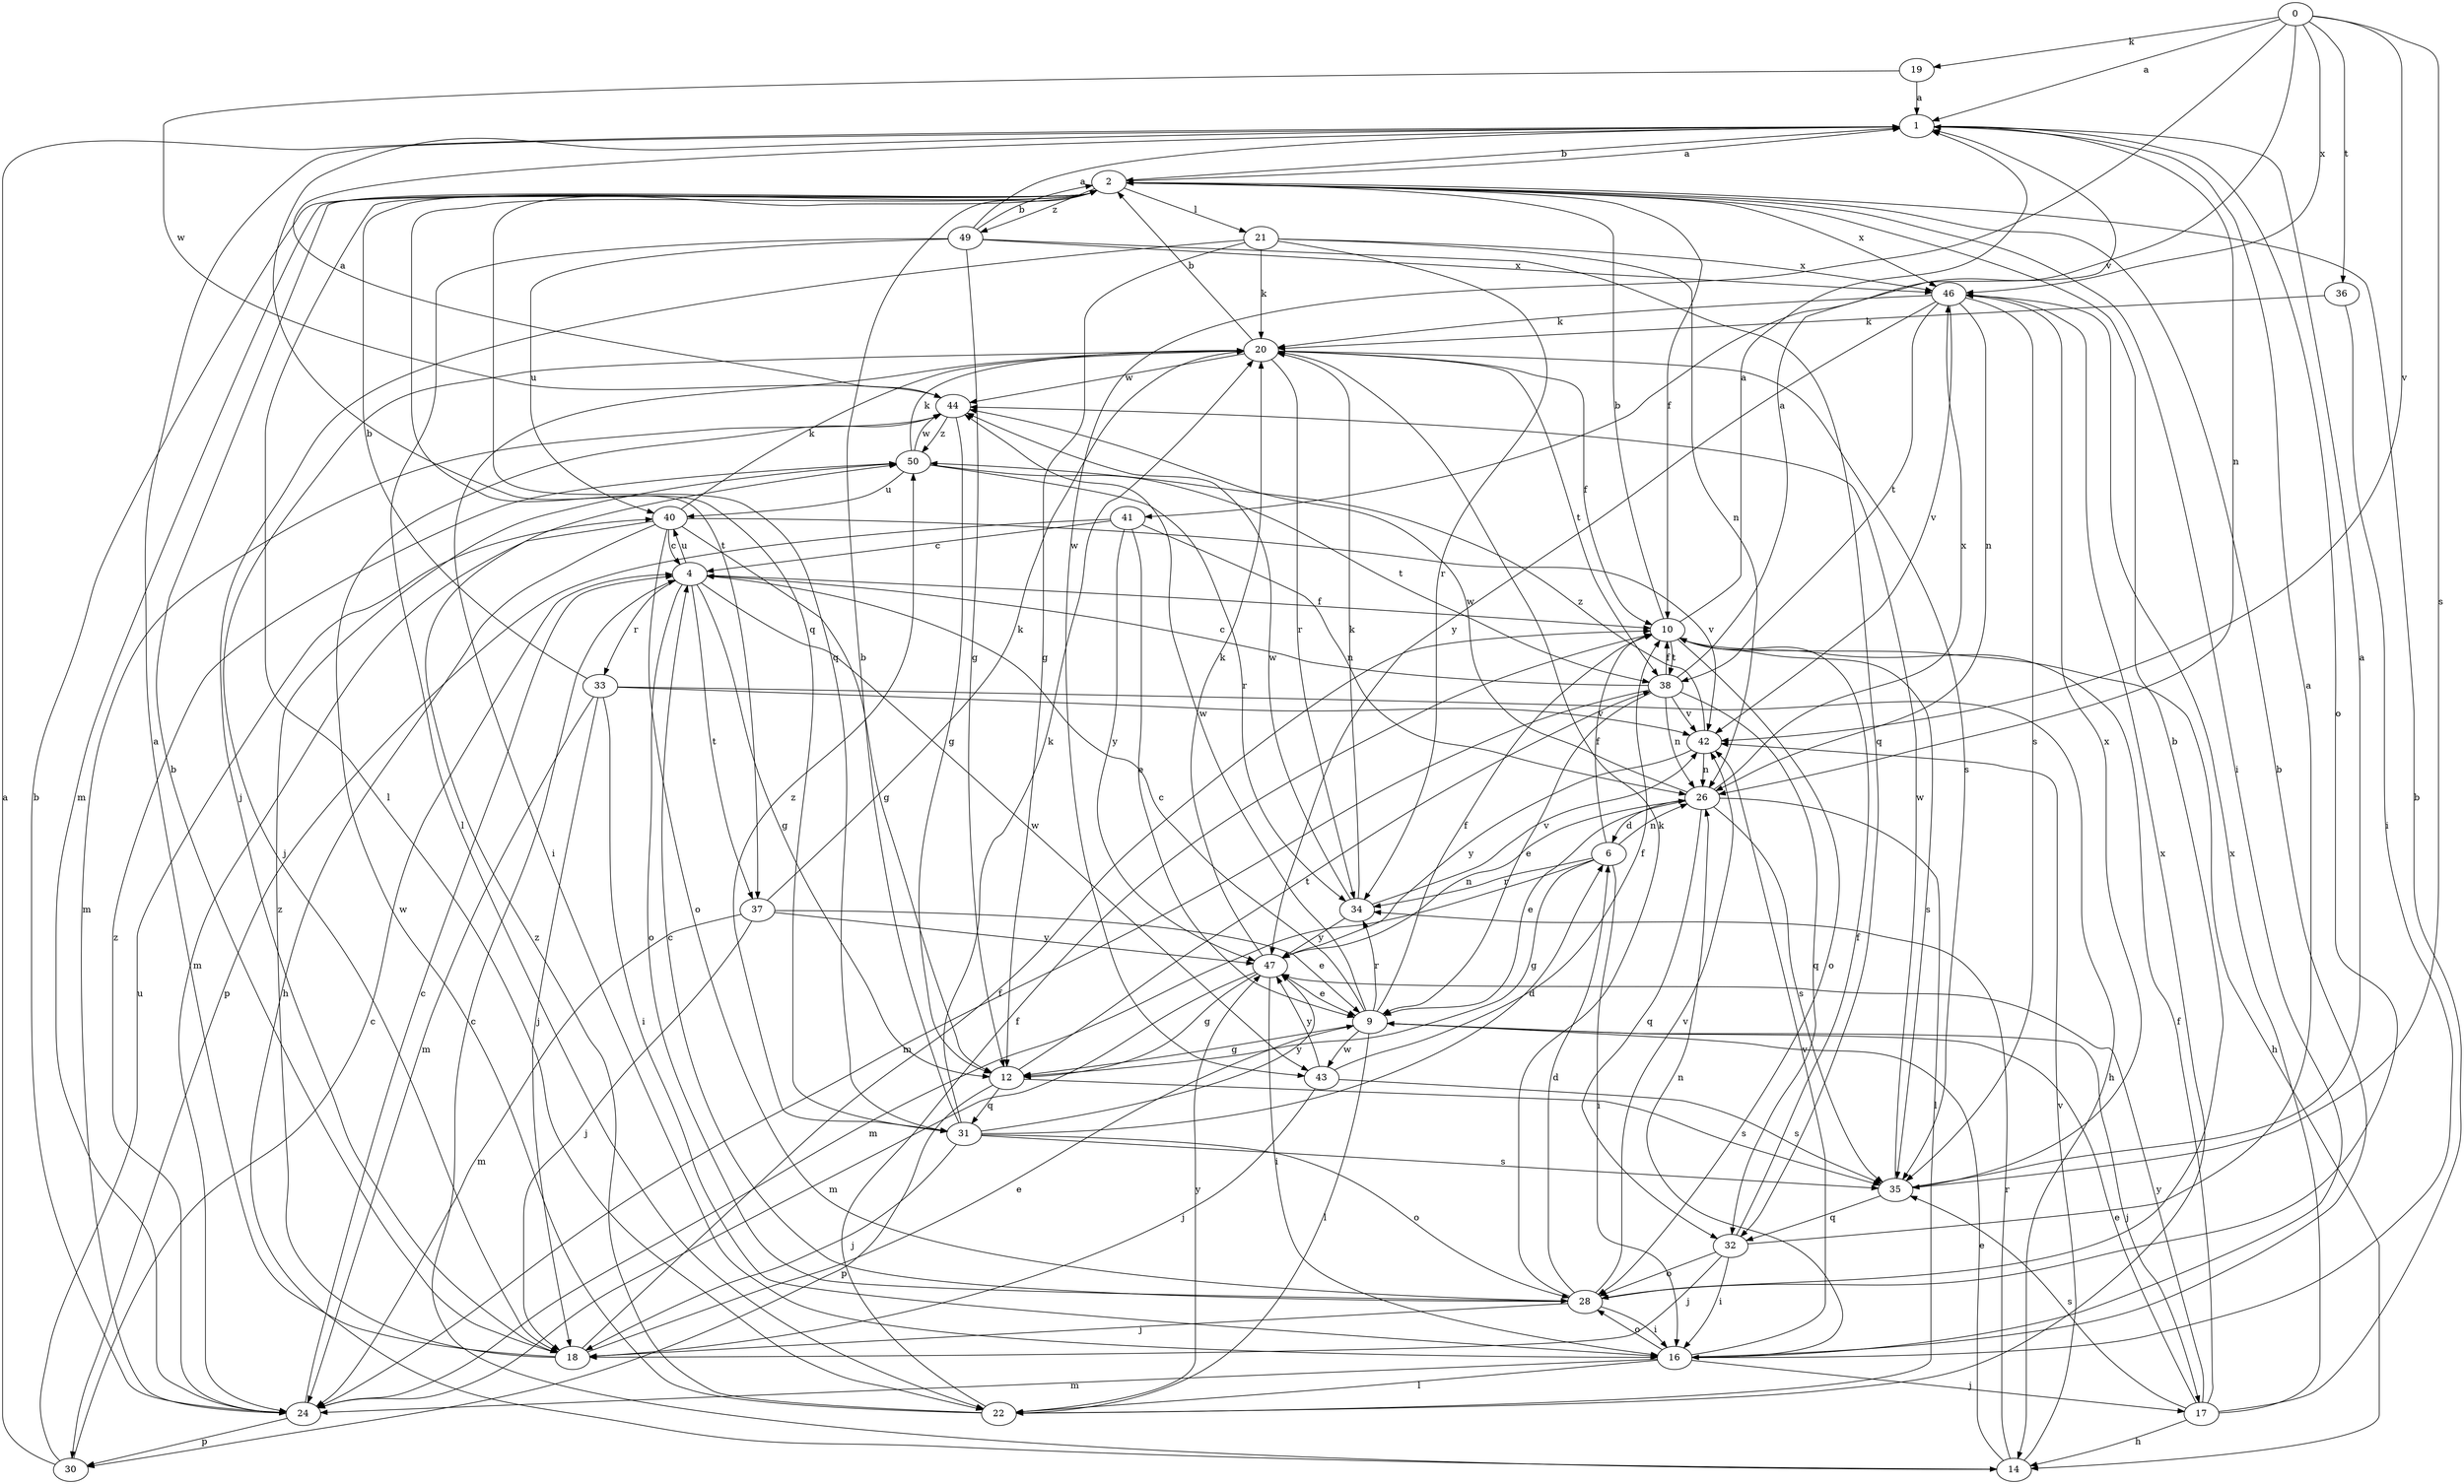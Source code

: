 strict digraph  {
0;
1;
2;
4;
6;
9;
10;
12;
14;
16;
17;
18;
19;
20;
21;
22;
24;
26;
28;
30;
31;
32;
33;
34;
35;
36;
37;
38;
40;
41;
42;
43;
44;
46;
47;
49;
50;
0 -> 1  [label=a];
0 -> 19  [label=k];
0 -> 35  [label=s];
0 -> 36  [label=t];
0 -> 41  [label=v];
0 -> 42  [label=v];
0 -> 43  [label=w];
0 -> 46  [label=x];
1 -> 2  [label=b];
1 -> 26  [label=n];
1 -> 28  [label=o];
1 -> 31  [label=q];
2 -> 1  [label=a];
2 -> 10  [label=f];
2 -> 16  [label=i];
2 -> 21  [label=l];
2 -> 22  [label=l];
2 -> 24  [label=m];
2 -> 31  [label=q];
2 -> 37  [label=t];
2 -> 46  [label=x];
2 -> 49  [label=z];
4 -> 10  [label=f];
4 -> 12  [label=g];
4 -> 28  [label=o];
4 -> 33  [label=r];
4 -> 37  [label=t];
4 -> 40  [label=u];
4 -> 43  [label=w];
6 -> 10  [label=f];
6 -> 12  [label=g];
6 -> 16  [label=i];
6 -> 24  [label=m];
6 -> 26  [label=n];
6 -> 34  [label=r];
9 -> 4  [label=c];
9 -> 10  [label=f];
9 -> 12  [label=g];
9 -> 17  [label=j];
9 -> 22  [label=l];
9 -> 34  [label=r];
9 -> 43  [label=w];
9 -> 44  [label=w];
10 -> 1  [label=a];
10 -> 2  [label=b];
10 -> 14  [label=h];
10 -> 28  [label=o];
10 -> 35  [label=s];
10 -> 38  [label=t];
12 -> 30  [label=p];
12 -> 31  [label=q];
12 -> 35  [label=s];
12 -> 38  [label=t];
14 -> 4  [label=c];
14 -> 9  [label=e];
14 -> 34  [label=r];
14 -> 42  [label=v];
16 -> 2  [label=b];
16 -> 17  [label=j];
16 -> 22  [label=l];
16 -> 24  [label=m];
16 -> 26  [label=n];
16 -> 28  [label=o];
16 -> 42  [label=v];
17 -> 2  [label=b];
17 -> 9  [label=e];
17 -> 10  [label=f];
17 -> 14  [label=h];
17 -> 35  [label=s];
17 -> 46  [label=x];
17 -> 47  [label=y];
18 -> 1  [label=a];
18 -> 2  [label=b];
18 -> 9  [label=e];
18 -> 10  [label=f];
18 -> 50  [label=z];
19 -> 1  [label=a];
19 -> 44  [label=w];
20 -> 2  [label=b];
20 -> 10  [label=f];
20 -> 16  [label=i];
20 -> 18  [label=j];
20 -> 34  [label=r];
20 -> 35  [label=s];
20 -> 38  [label=t];
20 -> 44  [label=w];
21 -> 12  [label=g];
21 -> 18  [label=j];
21 -> 20  [label=k];
21 -> 26  [label=n];
21 -> 34  [label=r];
21 -> 46  [label=x];
22 -> 10  [label=f];
22 -> 44  [label=w];
22 -> 46  [label=x];
22 -> 47  [label=y];
22 -> 50  [label=z];
24 -> 2  [label=b];
24 -> 4  [label=c];
24 -> 30  [label=p];
24 -> 50  [label=z];
26 -> 6  [label=d];
26 -> 9  [label=e];
26 -> 22  [label=l];
26 -> 32  [label=q];
26 -> 35  [label=s];
26 -> 44  [label=w];
26 -> 46  [label=x];
28 -> 2  [label=b];
28 -> 4  [label=c];
28 -> 6  [label=d];
28 -> 16  [label=i];
28 -> 18  [label=j];
28 -> 20  [label=k];
28 -> 42  [label=v];
30 -> 1  [label=a];
30 -> 4  [label=c];
30 -> 40  [label=u];
31 -> 2  [label=b];
31 -> 6  [label=d];
31 -> 18  [label=j];
31 -> 20  [label=k];
31 -> 28  [label=o];
31 -> 35  [label=s];
31 -> 47  [label=y];
31 -> 50  [label=z];
32 -> 1  [label=a];
32 -> 10  [label=f];
32 -> 16  [label=i];
32 -> 18  [label=j];
32 -> 28  [label=o];
33 -> 2  [label=b];
33 -> 14  [label=h];
33 -> 16  [label=i];
33 -> 18  [label=j];
33 -> 24  [label=m];
33 -> 42  [label=v];
34 -> 20  [label=k];
34 -> 42  [label=v];
34 -> 44  [label=w];
34 -> 47  [label=y];
35 -> 1  [label=a];
35 -> 32  [label=q];
35 -> 44  [label=w];
35 -> 46  [label=x];
36 -> 16  [label=i];
36 -> 20  [label=k];
37 -> 9  [label=e];
37 -> 18  [label=j];
37 -> 20  [label=k];
37 -> 24  [label=m];
37 -> 47  [label=y];
38 -> 1  [label=a];
38 -> 4  [label=c];
38 -> 9  [label=e];
38 -> 10  [label=f];
38 -> 24  [label=m];
38 -> 26  [label=n];
38 -> 32  [label=q];
38 -> 42  [label=v];
40 -> 4  [label=c];
40 -> 12  [label=g];
40 -> 14  [label=h];
40 -> 20  [label=k];
40 -> 24  [label=m];
40 -> 28  [label=o];
40 -> 42  [label=v];
41 -> 4  [label=c];
41 -> 9  [label=e];
41 -> 26  [label=n];
41 -> 30  [label=p];
41 -> 47  [label=y];
42 -> 26  [label=n];
42 -> 47  [label=y];
42 -> 50  [label=z];
43 -> 10  [label=f];
43 -> 18  [label=j];
43 -> 35  [label=s];
43 -> 47  [label=y];
44 -> 1  [label=a];
44 -> 12  [label=g];
44 -> 24  [label=m];
44 -> 50  [label=z];
46 -> 20  [label=k];
46 -> 26  [label=n];
46 -> 35  [label=s];
46 -> 38  [label=t];
46 -> 42  [label=v];
46 -> 47  [label=y];
47 -> 9  [label=e];
47 -> 12  [label=g];
47 -> 16  [label=i];
47 -> 20  [label=k];
47 -> 24  [label=m];
47 -> 26  [label=n];
49 -> 1  [label=a];
49 -> 2  [label=b];
49 -> 12  [label=g];
49 -> 22  [label=l];
49 -> 32  [label=q];
49 -> 40  [label=u];
49 -> 46  [label=x];
50 -> 20  [label=k];
50 -> 34  [label=r];
50 -> 38  [label=t];
50 -> 40  [label=u];
50 -> 44  [label=w];
}
